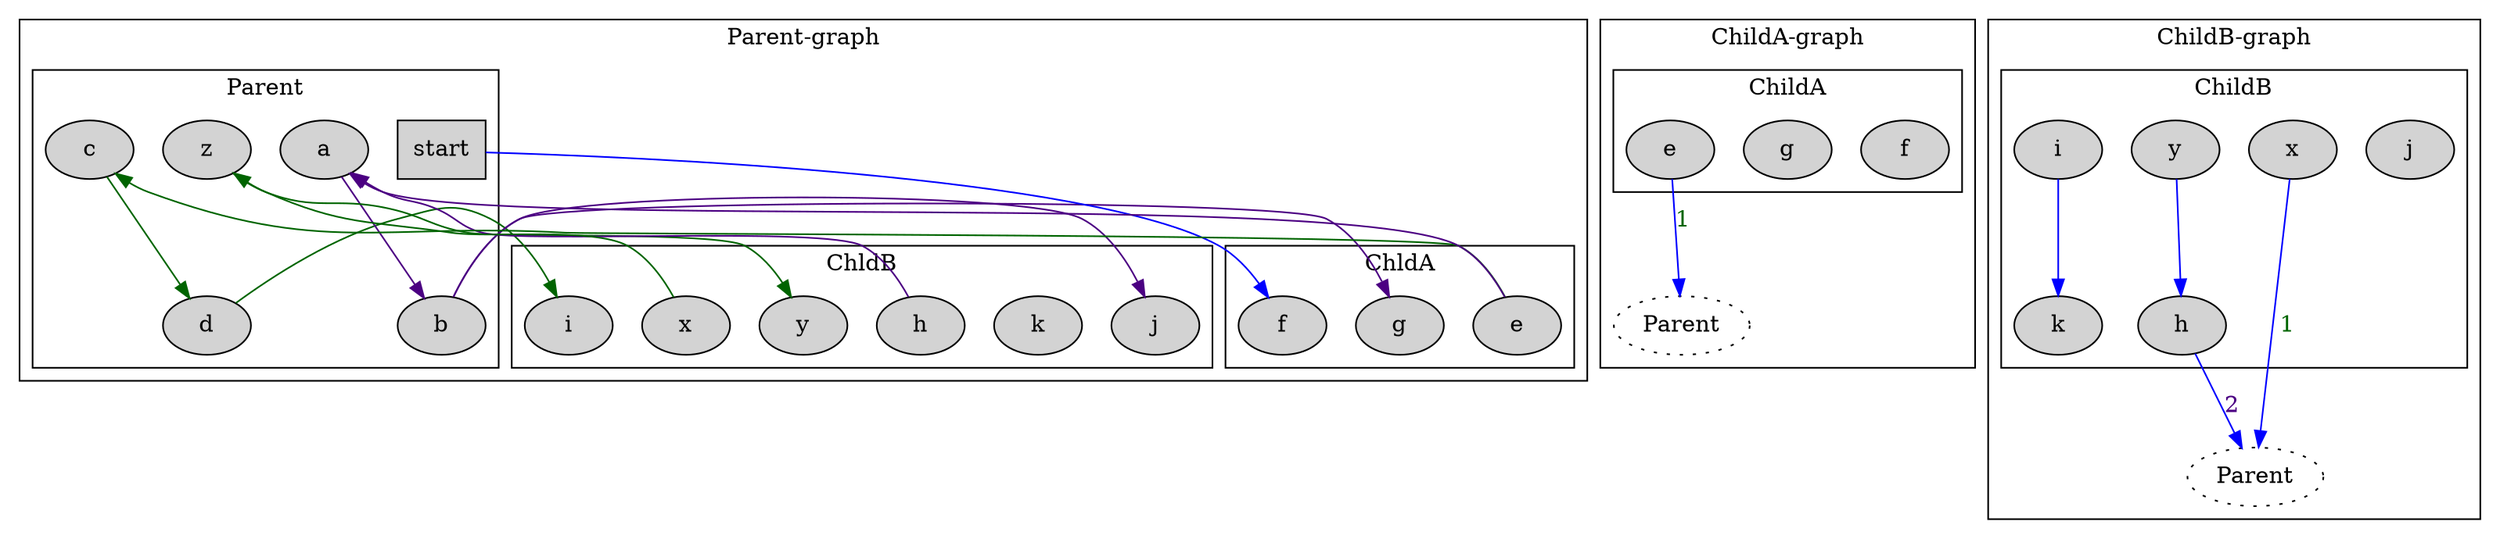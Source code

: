 digraph G{
	subgraph cluster0{
		color=black;
		label="Parent-graph";
		subgraph cluster1{
			label="Parent";
			node[style=filled];
			Parent_d[label="d"];
			Parent_b[label="b"];
			Parent_c[label="c"];
			Parent_a[label="a"];
			Parent_z[label="z"];
			Parent_start[label="start", shape=box];
		}
		subgraph cluster2{
			label="ChldB";
			node[style=filled];
			Parent_ChldB_j[label="j"];
			Parent_ChldB_k[label="k"];
			Parent_ChldB_y[label="y"];
			Parent_ChldB_h[label="h"];
			Parent_ChldB_x[label="x"];
			Parent_ChldB_i[label="i"];
		}
		subgraph cluster3{
			label="ChldA";
			node[style=filled];
			Parent_ChldA_f[label="f"];
			Parent_ChldA_g[label="g"];
			Parent_ChldA_e[label="e"];
		}
		Parent_start -> Parent_ChldA_f[color=blue];
		Parent_ChldA_e -> Parent_c[color=darkgreen];
		Parent_ChldB_x -> Parent_z[color=darkgreen];
		Parent_c -> Parent_d[color=darkgreen];
		Parent_z -> Parent_ChldB_y[color=darkgreen];
		Parent_d -> Parent_ChldB_i[color=darkgreen];
		Parent_ChldA_e -> Parent_a[color=indigo];
		Parent_ChldB_h -> Parent_a[color=indigo];
		Parent_a -> Parent_b[color=indigo];
		Parent_b -> Parent_ChldA_g[color=indigo];
		Parent_b -> Parent_ChldB_j[color=indigo];
	}
	subgraph cluster4{
		color=black;
		label="ChildA-graph";
		subgraph cluster5{
			label="ChildA";
			node[style=filled];
			ChildA_f[label="f"];
			ChildA_g[label="g"];
			ChildA_e[label="e"];
		}
		parent0[label="Parent",style=dotted];
		ChildA_e -> parent0[color=blue,label="1",fontcolor=darkgreen];
	}
	subgraph cluster6{
		color=black;
		label="ChildB-graph";
		subgraph cluster7{
			label="ChildB";
			node[style=filled];
			ChildB_j[label="j"];
			ChildB_k[label="k"];
			ChildB_h[label="h"];
			ChildB_y[label="y"];
			ChildB_i[label="i"];
			ChildB_x[label="x"];
		}
		parent1[label="Parent",style=dotted];
		ChildB_i -> ChildB_k[color=blue];
		ChildB_y -> ChildB_h[color=blue];
		ChildB_x -> parent1[color=blue,label="1",fontcolor=darkgreen];
		ChildB_h -> parent1[color=blue,label="2",fontcolor=indigo];
	}
}